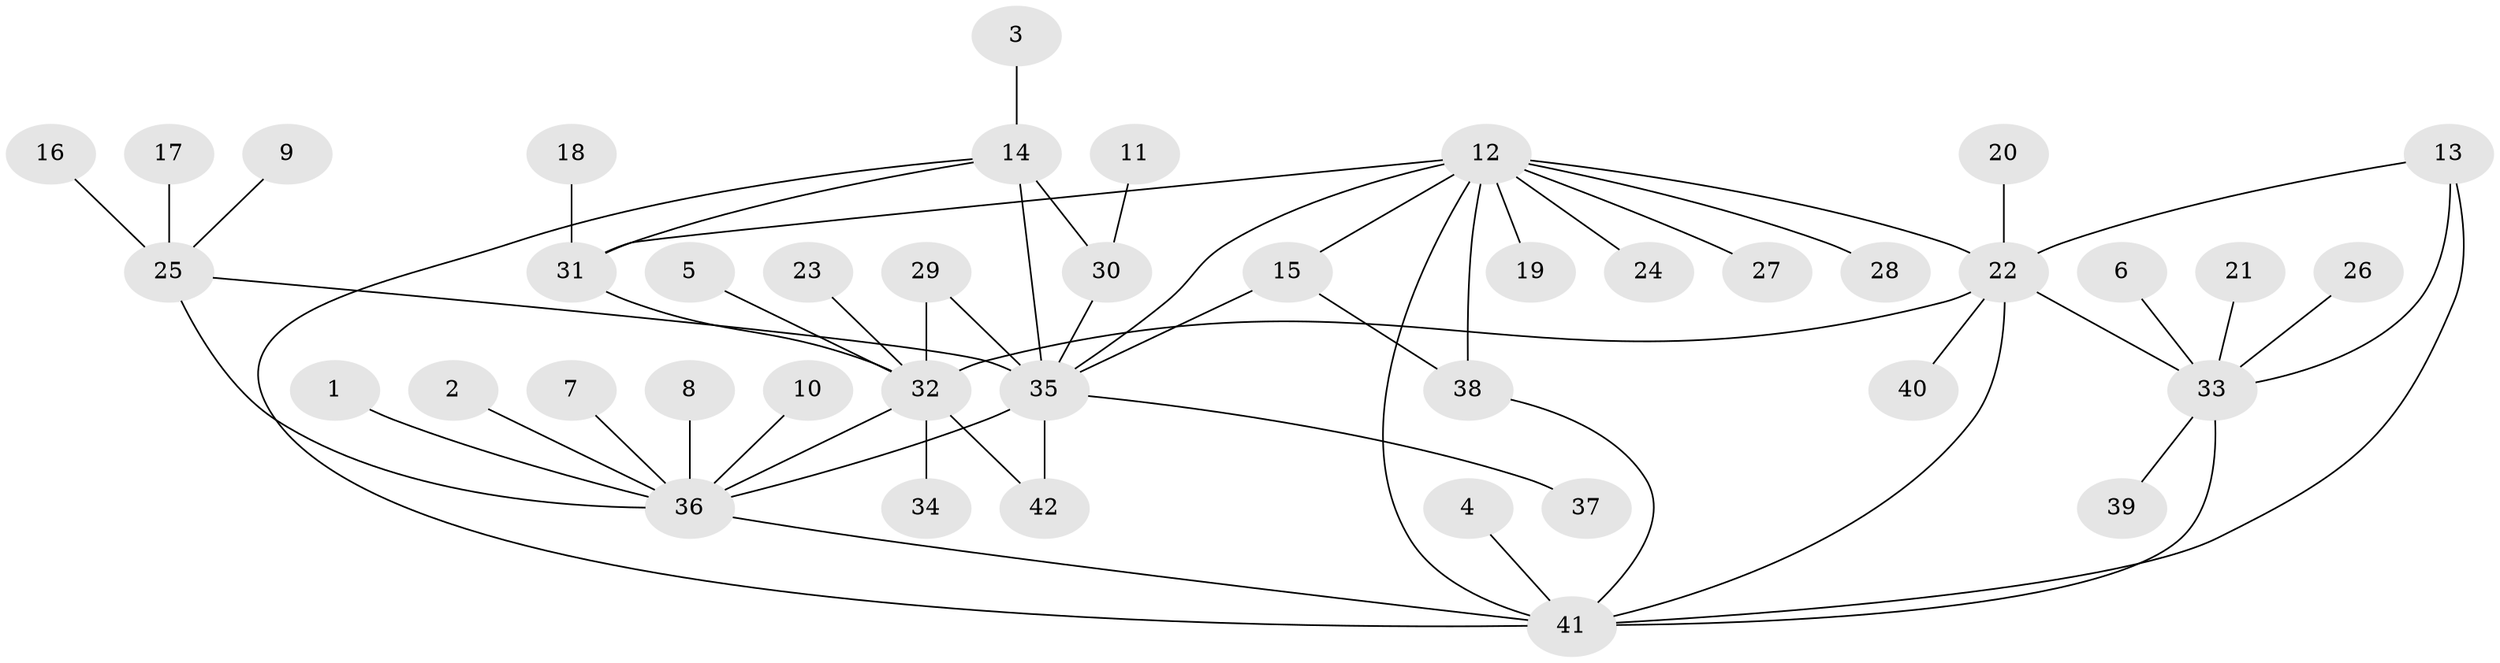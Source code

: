 // original degree distribution, {9: 0.023809523809523808, 8: 0.047619047619047616, 5: 0.07142857142857142, 7: 0.023809523809523808, 6: 0.011904761904761904, 10: 0.047619047619047616, 4: 0.011904761904761904, 2: 0.14285714285714285, 1: 0.6071428571428571, 3: 0.011904761904761904}
// Generated by graph-tools (version 1.1) at 2025/26/03/09/25 03:26:33]
// undirected, 42 vertices, 57 edges
graph export_dot {
graph [start="1"]
  node [color=gray90,style=filled];
  1;
  2;
  3;
  4;
  5;
  6;
  7;
  8;
  9;
  10;
  11;
  12;
  13;
  14;
  15;
  16;
  17;
  18;
  19;
  20;
  21;
  22;
  23;
  24;
  25;
  26;
  27;
  28;
  29;
  30;
  31;
  32;
  33;
  34;
  35;
  36;
  37;
  38;
  39;
  40;
  41;
  42;
  1 -- 36 [weight=1.0];
  2 -- 36 [weight=1.0];
  3 -- 14 [weight=1.0];
  4 -- 41 [weight=1.0];
  5 -- 32 [weight=1.0];
  6 -- 33 [weight=1.0];
  7 -- 36 [weight=1.0];
  8 -- 36 [weight=1.0];
  9 -- 25 [weight=1.0];
  10 -- 36 [weight=1.0];
  11 -- 30 [weight=1.0];
  12 -- 15 [weight=2.0];
  12 -- 19 [weight=1.0];
  12 -- 22 [weight=3.0];
  12 -- 24 [weight=1.0];
  12 -- 27 [weight=1.0];
  12 -- 28 [weight=1.0];
  12 -- 31 [weight=1.0];
  12 -- 35 [weight=1.0];
  12 -- 38 [weight=2.0];
  12 -- 41 [weight=1.0];
  13 -- 22 [weight=1.0];
  13 -- 33 [weight=1.0];
  13 -- 41 [weight=1.0];
  14 -- 30 [weight=2.0];
  14 -- 31 [weight=1.0];
  14 -- 35 [weight=2.0];
  14 -- 41 [weight=1.0];
  15 -- 35 [weight=1.0];
  15 -- 38 [weight=1.0];
  16 -- 25 [weight=1.0];
  17 -- 25 [weight=1.0];
  18 -- 31 [weight=1.0];
  20 -- 22 [weight=1.0];
  21 -- 33 [weight=1.0];
  22 -- 32 [weight=1.0];
  22 -- 33 [weight=1.0];
  22 -- 40 [weight=1.0];
  22 -- 41 [weight=1.0];
  23 -- 32 [weight=1.0];
  25 -- 35 [weight=1.0];
  25 -- 36 [weight=2.0];
  26 -- 33 [weight=1.0];
  29 -- 32 [weight=1.0];
  29 -- 35 [weight=1.0];
  30 -- 35 [weight=2.0];
  31 -- 32 [weight=4.0];
  32 -- 34 [weight=1.0];
  32 -- 36 [weight=1.0];
  32 -- 42 [weight=1.0];
  33 -- 39 [weight=1.0];
  33 -- 41 [weight=1.0];
  35 -- 36 [weight=2.0];
  35 -- 37 [weight=1.0];
  35 -- 42 [weight=1.0];
  36 -- 41 [weight=1.0];
  38 -- 41 [weight=1.0];
}
